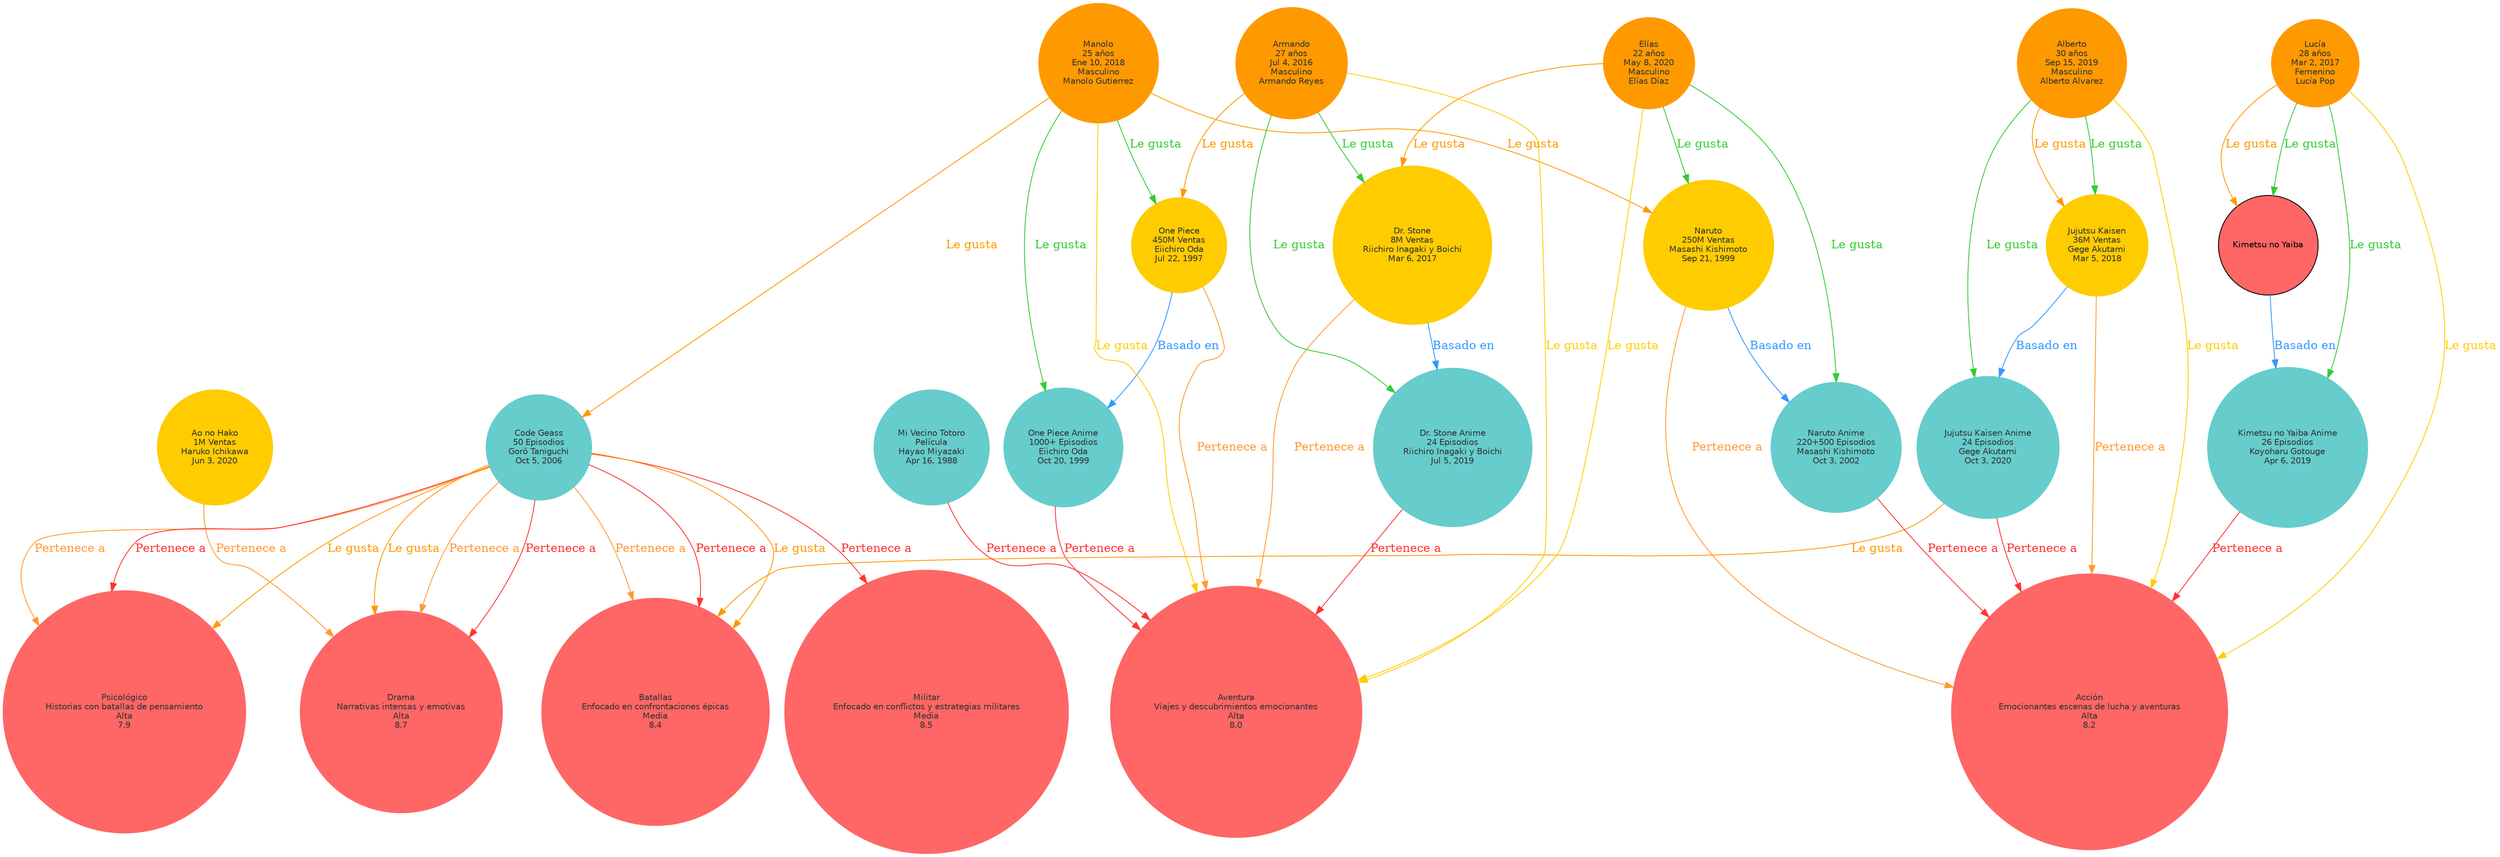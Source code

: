 digraph relaciones {
  // Mangas
  node [style=filled fillcolor="#FFCC00" fontname="Helvetica" fontsize=10 shape=circle]
  "One Piece" [label="One Piece\n450M Ventas\nEiichiro Oda\nJul 22, 1997" color="#FFCC00" fontcolor="#333333"]
  "Jujutsu Kaisen" [label="Jujutsu Kaisen\n36M Ventas\nGege Akutami\nMar 5, 2018" color="#FFCC00" fontcolor="#333333"]
  "Dr. Stone" [label="Dr. Stone\n8M Ventas\nRiichiro Inagaki y Boichi\nMar 6, 2017" color="#FFCC00" fontcolor="#333333"]
  "Naruto" [label="Naruto\n250M Ventas\nMasashi Kishimoto\nSep 21, 1999" color="#FFCC00" fontcolor="#333333"]
  "Ao no Hako" [label="Ao no Hako\n1M Ventas\nHaruko Ichikawa\nJun 3, 2020" color="#FFCC00" fontcolor="#333333"]

  // Animes
  node [style=filled fillcolor="#66CCCC" fontname="Helvetica" fontsize=10 shape=circle]
  "One Piece Anime" [label="One Piece Anime\n1000+ Episodios\nEiichiro Oda\nOct 20, 1999" color="#66CCCC" fontcolor="#333333"]
  "Jujutsu Kaisen Anime" [label="Jujutsu Kaisen Anime\n24 Episodios\nGege Akutami\nOct 3, 2020" color="#66CCCC" fontcolor="#333333"]
  "Dr. Stone Anime" [label="Dr. Stone Anime\n24 Episodios\nRiichiro Inagaki y Boichi\nJul 5, 2019" color="#66CCCC" fontcolor="#333333"]
  "Naruto Anime" [label="Naruto Anime\n220+500 Episodios\nMasashi Kishimoto\nOct 3, 2002" color="#66CCCC" fontcolor="#333333"]
  "Code Geass" [label="Code Geass\n50 Episodios\nGorō Taniguchi\nOct 5, 2006" color="#66CCCC" fontcolor="#333333"]
  "Kimetsu no Yaiba Anime" [label="Kimetsu no Yaiba Anime\n26 Episodios\nKoyoharu Gotouge\nApr 6, 2019" color="#66CCCC" fontcolor="#333333"]
  "Mi Vecino Totoro" [label="Mi Vecino Totoro\nPelícula\nHayao Miyazaki\nApr 16, 1988" color="#66CCCC" fontcolor="#333333"]

  // Personas
  node [style=filled fillcolor="#FF9900" fontname="Helvetica" fontsize=10 shape=circle]
  "Manolo" [label="Manolo\n25 años\nEne 10, 2018\nMasculino\nManolo Gutierrez" color="#FF9900" fontcolor="#333333"]
  "Lucía" [label="Lucía\n28 años\nMar 2, 2017\nFemenino\nLucía Pop" color="#FF9900" fontcolor="#333333"]
  "Alberto" [label="Alberto\n30 años\nSep 15, 2019\nMasculino\nAlberto Alvarez" color="#FF9900" fontcolor="#333333"]
  "Elías" [label="Elías\n22 años\nMay 8, 2020\nMasculino\nElías Díaz" color="#FF9900" fontcolor="#333333"]
  "Armando" [label="Armando\n27 años\nJul 4, 2016\nMasculino\nArmando Reyes" color="#FF9900" fontcolor="#333333"]

  // Géneros
  node [style=filled fillcolor="#FF6666" fontname="Helvetica" fontsize=10 shape=circle]
  "Militar" [label="Militar\nEnfocado en conflictos y estrategias militares\nMedia\n8.5" color="#FF6666" fontcolor="#333333"]
  "Psicológico" [label="Psicológico\nHistorias con batallas de pensamiento\nAlta\n7.9" color="#FF6666" fontcolor="#333333"]
  "Acción" [label="Acción\nEmocionantes escenas de lucha y aventuras\nAlta\n8.2" color="#FF6666" fontcolor="#333333"]
  "Aventura" [label="Aventura\nViajes y descubrimientos emocionantes\nAlta\n8.0" color="#FF6666" fontcolor="#333333"]
  "Drama" [label="Drama\nNarrativas intensas y emotivas\nAlta\n8.7" color="#FF6666" fontcolor="#333333"]
  "Batallas" [label="Batallas\nEnfocado en confrontaciones épicas\nMedia\n8.4" color="#FF6666" fontcolor="#333333"]

  // Relaciones entre Mangas y Animes
  edge [color="#3399FF" fontcolor="#3399FF"]
  "One Piece" -> "One Piece Anime" [label="Basado en"]
  "Jujutsu Kaisen" -> "Jujutsu Kaisen Anime" [label="Basado en"]
  "Dr. Stone" -> "Dr. Stone Anime" [label="Basado en"]
  "Naruto" -> "Naruto Anime" [label="Basado en"]
  "Kimetsu no Yaiba" -> "Kimetsu no Yaiba Anime" [label="Basado en"]

  // Relaciones entre Personas, Mangas y Animes
  edge [color="#33CC33" fontcolor="#33CC33"]
  "Manolo" -> "One Piece" [label="Le gusta"]
  "Lucía" -> "Kimetsu no Yaiba" [label="Le gusta"]
  "Alberto" -> "Jujutsu Kaisen" [label="Le gusta"]
  "Elías" -> "Naruto" [label="Le gusta"]
  "Armando" -> "Dr. Stone" [label="Le gusta"]
  "Manolo" -> "One Piece Anime" [label="Le gusta"]
  "Lucía" -> "Kimetsu no Yaiba Anime" [label="Le gusta"]
  "Alberto" -> "Jujutsu Kaisen Anime" [label="Le gusta"]
  "Elías" -> "Naruto Anime" [label="Le gusta"]
  "Armando" -> "Dr. Stone Anime" [label="Le gusta"]

  // Relaciones entre Personas y Géneros
  edge [color="#FFCC00" fontcolor="#FFCC00"]
  "Manolo" -> "Aventura" [label="Le gusta"]
  "Lucía" -> "Acción" [label="Le gusta"]
  "Alberto" -> "Acción" [label="Le gusta"]
  "Elías" -> "Aventura" [label="Le gusta"]
  "Armando" -> "Aventura" [label="Le gusta"]

  // Relaciones entre Mangas y Géneros
  edge [color="#FF9933" fontcolor="#FF9933"]
  "One Piece" -> "Aventura" [label="Pertenece a"]
  "Jujutsu Kaisen" -> "Acción" [label="Pertenece a"]
  "Dr. Stone" -> "Aventura" [label="Pertenece a"]
  "Naruto" -> "Acción" [label="Pertenece a"]
  "Ao no Hako" -> "Drama" [label="Pertenece a"]
  "Code Geass" -> "Batallas" [label="Pertenece a"]
  "Code Geass" -> "Drama" [label="Pertenece a"]
  "Code Geass" -> "Psicológico" [label="Pertenece a"]

  // Relaciones entre Animes y Géneros
  edge [color="#FF3333" fontcolor="#FF3333"]
  "One Piece Anime" -> "Aventura" [label="Pertenece a"]
  "Jujutsu Kaisen Anime" -> "Acción" [label="Pertenece a"]
  "Dr. Stone Anime" -> "Aventura" [label="Pertenece a"]
  "Naruto Anime" -> "Acción" [label="Pertenece a"]
  "Code Geass" -> "Militar" [label="Pertenece a"]
  "Code Geass" -> "Batallas" [label="Pertenece a"]
  "Code Geass" -> "Drama" [label="Pertenece a"]
  "Code Geass" -> "Psicológico" [label="Pertenece a"]
  "Kimetsu no Yaiba Anime" -> "Acción" [label="Pertenece a"]
  "Mi Vecino Totoro" -> "Aventura" [label="Pertenece a"]

  // Relaciones entre Personas y Mangas/Animes
  edge [color="#FF9900" fontcolor="#FF9900"]
  "Manolo" -> "Naruto" [label="Le gusta"]
  "Lucía" -> "Kimetsu no Yaiba" [label="Le gusta"]
  "Alberto" -> "Jujutsu Kaisen" [label="Le gusta"]
  "Elías" -> "Dr. Stone" [label="Le gusta"]
  "Armando" -> "One Piece" [label="Le gusta"]
  "Manolo" -> "Code Geass" [label="Le gusta"]
  "Jujutsu Kaisen Anime" -> "Batallas" [label="Le gusta"]
  "Code Geass" -> "Batallas" [label="Le gusta"]
  "Code Geass" -> "Drama" [label="Le gusta"]
  "Code Geass" -> "Psicológico" [label="Le gusta"]

}
